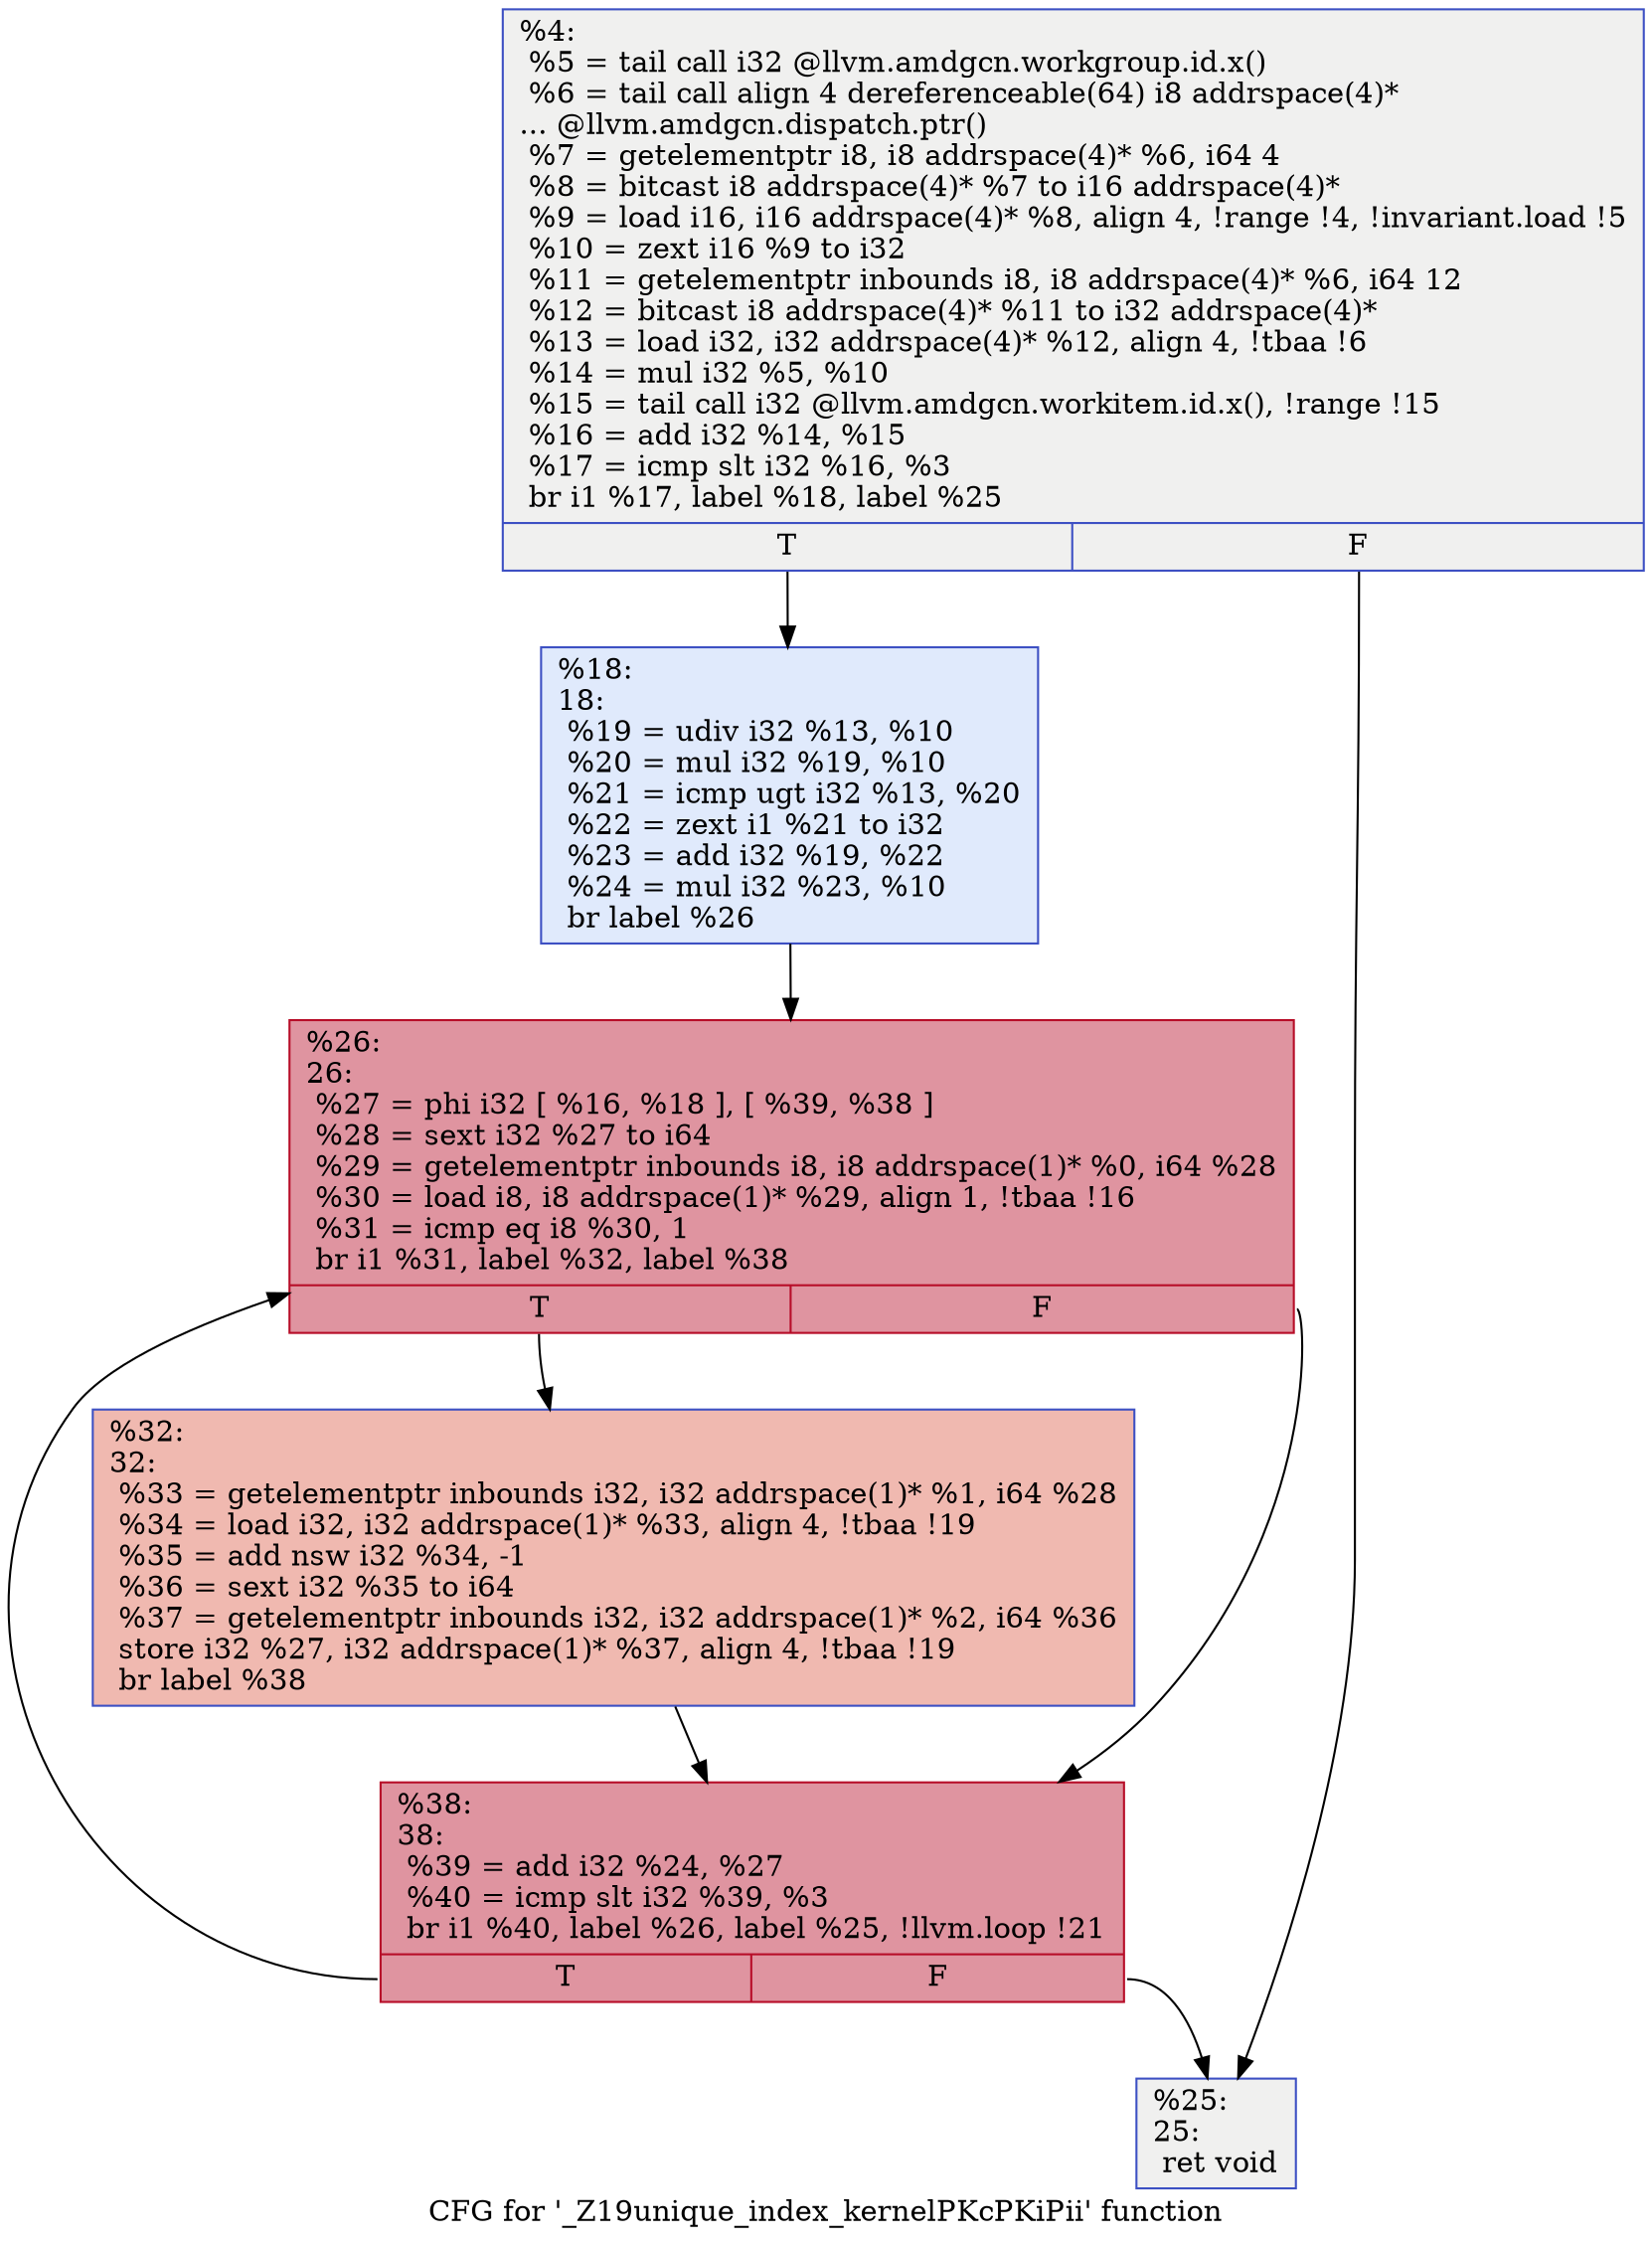 digraph "CFG for '_Z19unique_index_kernelPKcPKiPii' function" {
	label="CFG for '_Z19unique_index_kernelPKcPKiPii' function";

	Node0x63915d0 [shape=record,color="#3d50c3ff", style=filled, fillcolor="#dedcdb70",label="{%4:\l  %5 = tail call i32 @llvm.amdgcn.workgroup.id.x()\l  %6 = tail call align 4 dereferenceable(64) i8 addrspace(4)*\l... @llvm.amdgcn.dispatch.ptr()\l  %7 = getelementptr i8, i8 addrspace(4)* %6, i64 4\l  %8 = bitcast i8 addrspace(4)* %7 to i16 addrspace(4)*\l  %9 = load i16, i16 addrspace(4)* %8, align 4, !range !4, !invariant.load !5\l  %10 = zext i16 %9 to i32\l  %11 = getelementptr inbounds i8, i8 addrspace(4)* %6, i64 12\l  %12 = bitcast i8 addrspace(4)* %11 to i32 addrspace(4)*\l  %13 = load i32, i32 addrspace(4)* %12, align 4, !tbaa !6\l  %14 = mul i32 %5, %10\l  %15 = tail call i32 @llvm.amdgcn.workitem.id.x(), !range !15\l  %16 = add i32 %14, %15\l  %17 = icmp slt i32 %16, %3\l  br i1 %17, label %18, label %25\l|{<s0>T|<s1>F}}"];
	Node0x63915d0:s0 -> Node0x6393890;
	Node0x63915d0:s1 -> Node0x6393920;
	Node0x6393890 [shape=record,color="#3d50c3ff", style=filled, fillcolor="#b9d0f970",label="{%18:\l18:                                               \l  %19 = udiv i32 %13, %10\l  %20 = mul i32 %19, %10\l  %21 = icmp ugt i32 %13, %20\l  %22 = zext i1 %21 to i32\l  %23 = add i32 %19, %22\l  %24 = mul i32 %23, %10\l  br label %26\l}"];
	Node0x6393890 -> Node0x6393da0;
	Node0x6393920 [shape=record,color="#3d50c3ff", style=filled, fillcolor="#dedcdb70",label="{%25:\l25:                                               \l  ret void\l}"];
	Node0x6393da0 [shape=record,color="#b70d28ff", style=filled, fillcolor="#b70d2870",label="{%26:\l26:                                               \l  %27 = phi i32 [ %16, %18 ], [ %39, %38 ]\l  %28 = sext i32 %27 to i64\l  %29 = getelementptr inbounds i8, i8 addrspace(1)* %0, i64 %28\l  %30 = load i8, i8 addrspace(1)* %29, align 1, !tbaa !16\l  %31 = icmp eq i8 %30, 1\l  br i1 %31, label %32, label %38\l|{<s0>T|<s1>F}}"];
	Node0x6393da0:s0 -> Node0x6394330;
	Node0x6393da0:s1 -> Node0x6393eb0;
	Node0x6394330 [shape=record,color="#3d50c3ff", style=filled, fillcolor="#de614d70",label="{%32:\l32:                                               \l  %33 = getelementptr inbounds i32, i32 addrspace(1)* %1, i64 %28\l  %34 = load i32, i32 addrspace(1)* %33, align 4, !tbaa !19\l  %35 = add nsw i32 %34, -1\l  %36 = sext i32 %35 to i64\l  %37 = getelementptr inbounds i32, i32 addrspace(1)* %2, i64 %36\l  store i32 %27, i32 addrspace(1)* %37, align 4, !tbaa !19\l  br label %38\l}"];
	Node0x6394330 -> Node0x6393eb0;
	Node0x6393eb0 [shape=record,color="#b70d28ff", style=filled, fillcolor="#b70d2870",label="{%38:\l38:                                               \l  %39 = add i32 %24, %27\l  %40 = icmp slt i32 %39, %3\l  br i1 %40, label %26, label %25, !llvm.loop !21\l|{<s0>T|<s1>F}}"];
	Node0x6393eb0:s0 -> Node0x6393da0;
	Node0x6393eb0:s1 -> Node0x6393920;
}
